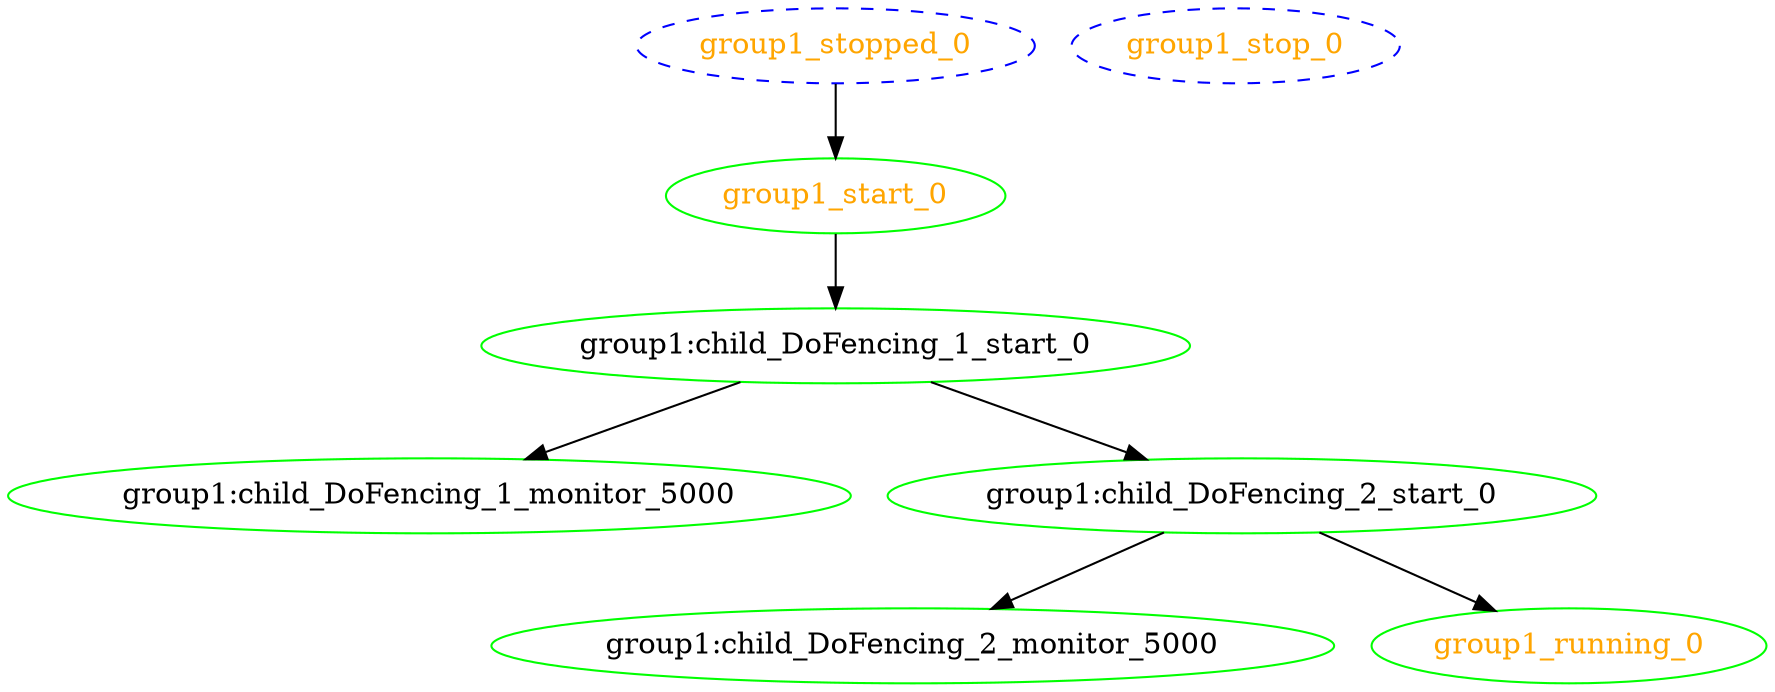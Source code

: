 digraph "g" {
	size = "30,30"
"group1:child_DoFencing_1_start_0" [ tooltip="hadev2" color="green" fontcolor="black" ]
"group1:child_DoFencing_1_monitor_5000" [ tooltip="hadev2" color="green" fontcolor="black" ]
"group1:child_DoFencing_2_start_0" [ tooltip="hadev2" color="green" fontcolor="black" ]
"group1:child_DoFencing_2_monitor_5000" [ tooltip="hadev2" color="green" fontcolor="black" ]
"group1_start_0" [ tooltip="" color="green" fontcolor="orange" ]
"group1_running_0" [ tooltip="" color="green" fontcolor="orange" ]
"group1_stop_0" [ style="dashed" color="blue" fontcolor="orange" ]
"group1_stopped_0" [ style="dashed" color="blue" fontcolor="orange" ]
"group1_start_0" -> "group1:child_DoFencing_1_start_0"
"group1:child_DoFencing_1_start_0" -> "group1:child_DoFencing_1_monitor_5000"
"group1:child_DoFencing_1_start_0" -> "group1:child_DoFencing_2_start_0"
"group1:child_DoFencing_2_start_0" -> "group1:child_DoFencing_2_monitor_5000"
"group1_stopped_0" -> "group1_start_0"
"group1:child_DoFencing_2_start_0" -> "group1_running_0"
}
